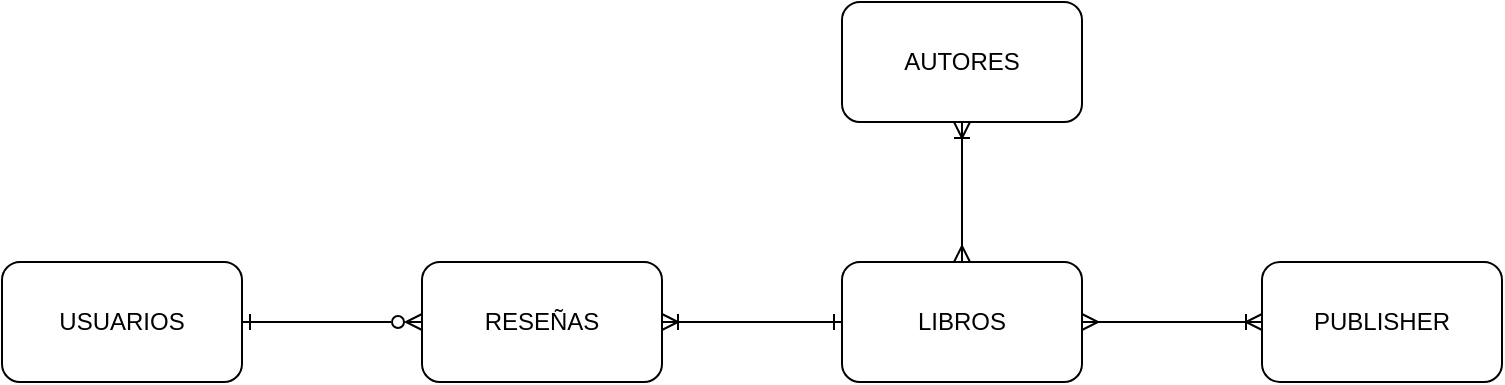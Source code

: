 <mxfile version="24.0.4" type="device" pages="2">
  <diagram name="Boceto" id="QppdpfvTFUP1AmMmFfQ8">
    <mxGraphModel dx="614" dy="723" grid="1" gridSize="10" guides="1" tooltips="1" connect="1" arrows="1" fold="1" page="1" pageScale="1" pageWidth="827" pageHeight="1169" math="0" shadow="0">
      <root>
        <mxCell id="0" />
        <mxCell id="1" parent="0" />
        <mxCell id="_w3z8-oBUG9FUYd5Kd2H-9" style="edgeStyle=orthogonalEdgeStyle;rounded=0;orthogonalLoop=1;jettySize=auto;html=1;entryX=0;entryY=0.5;entryDx=0;entryDy=0;endArrow=ERzeroToMany;endFill=0;startArrow=ERone;startFill=0;" parent="1" source="_w3z8-oBUG9FUYd5Kd2H-1" target="_w3z8-oBUG9FUYd5Kd2H-3" edge="1">
          <mxGeometry relative="1" as="geometry" />
        </mxCell>
        <mxCell id="_w3z8-oBUG9FUYd5Kd2H-1" value="USUARIOS" style="rounded=1;whiteSpace=wrap;html=1;" parent="1" vertex="1">
          <mxGeometry x="60" y="210" width="120" height="60" as="geometry" />
        </mxCell>
        <mxCell id="_w3z8-oBUG9FUYd5Kd2H-5" style="edgeStyle=orthogonalEdgeStyle;rounded=0;orthogonalLoop=1;jettySize=auto;html=1;entryX=0.5;entryY=1;entryDx=0;entryDy=0;endArrow=ERoneToMany;endFill=0;startArrow=ERmany;startFill=0;" parent="1" source="_w3z8-oBUG9FUYd5Kd2H-2" target="_w3z8-oBUG9FUYd5Kd2H-4" edge="1">
          <mxGeometry relative="1" as="geometry" />
        </mxCell>
        <mxCell id="_w3z8-oBUG9FUYd5Kd2H-11" style="edgeStyle=orthogonalEdgeStyle;rounded=0;orthogonalLoop=1;jettySize=auto;html=1;entryX=0;entryY=0.5;entryDx=0;entryDy=0;endArrow=ERoneToMany;endFill=0;startArrow=ERmany;startFill=0;" parent="1" source="_w3z8-oBUG9FUYd5Kd2H-2" target="_w3z8-oBUG9FUYd5Kd2H-10" edge="1">
          <mxGeometry relative="1" as="geometry" />
        </mxCell>
        <mxCell id="_w3z8-oBUG9FUYd5Kd2H-2" value="LIBROS" style="rounded=1;whiteSpace=wrap;html=1;" parent="1" vertex="1">
          <mxGeometry x="480" y="210" width="120" height="60" as="geometry" />
        </mxCell>
        <mxCell id="_w3z8-oBUG9FUYd5Kd2H-8" style="edgeStyle=orthogonalEdgeStyle;rounded=0;orthogonalLoop=1;jettySize=auto;html=1;entryX=0;entryY=0.5;entryDx=0;entryDy=0;endArrow=ERone;endFill=0;startArrow=ERoneToMany;startFill=0;" parent="1" source="_w3z8-oBUG9FUYd5Kd2H-3" target="_w3z8-oBUG9FUYd5Kd2H-2" edge="1">
          <mxGeometry relative="1" as="geometry" />
        </mxCell>
        <mxCell id="_w3z8-oBUG9FUYd5Kd2H-3" value="RESEÑAS" style="rounded=1;whiteSpace=wrap;html=1;" parent="1" vertex="1">
          <mxGeometry x="270" y="210" width="120" height="60" as="geometry" />
        </mxCell>
        <mxCell id="_w3z8-oBUG9FUYd5Kd2H-4" value="AUTORES" style="rounded=1;whiteSpace=wrap;html=1;" parent="1" vertex="1">
          <mxGeometry x="480" y="80" width="120" height="60" as="geometry" />
        </mxCell>
        <mxCell id="_w3z8-oBUG9FUYd5Kd2H-10" value="PUBLISHER" style="rounded=1;whiteSpace=wrap;html=1;" parent="1" vertex="1">
          <mxGeometry x="690" y="210" width="120" height="60" as="geometry" />
        </mxCell>
      </root>
    </mxGraphModel>
  </diagram>
  <diagram id="kpr37bb0LMB9hfcc7oxT" name="Página-2">
    <mxGraphModel dx="1997" dy="1871" grid="1" gridSize="10" guides="1" tooltips="1" connect="1" arrows="1" fold="1" page="1" pageScale="1" pageWidth="827" pageHeight="1169" math="0" shadow="0">
      <root>
        <mxCell id="0" />
        <mxCell id="1" parent="0" />
        <mxCell id="rHLwYjaKIbjgVTv29Qj1-1" value="LIBRO" style="shape=table;startSize=30;container=1;collapsible=1;childLayout=tableLayout;fixedRows=1;rowLines=0;fontStyle=1;align=center;resizeLast=1;html=1;" parent="1" vertex="1">
          <mxGeometry x="414" y="390" width="180" height="270" as="geometry" />
        </mxCell>
        <mxCell id="rHLwYjaKIbjgVTv29Qj1-2" value="" style="shape=tableRow;horizontal=0;startSize=0;swimlaneHead=0;swimlaneBody=0;fillColor=none;collapsible=0;dropTarget=0;points=[[0,0.5],[1,0.5]];portConstraint=eastwest;top=0;left=0;right=0;bottom=1;" parent="rHLwYjaKIbjgVTv29Qj1-1" vertex="1">
          <mxGeometry y="30" width="180" height="30" as="geometry" />
        </mxCell>
        <mxCell id="rHLwYjaKIbjgVTv29Qj1-3" value="PK" style="shape=partialRectangle;connectable=0;fillColor=none;top=0;left=0;bottom=0;right=0;fontStyle=1;overflow=hidden;whiteSpace=wrap;html=1;" parent="rHLwYjaKIbjgVTv29Qj1-2" vertex="1">
          <mxGeometry width="36" height="30" as="geometry">
            <mxRectangle width="36" height="30" as="alternateBounds" />
          </mxGeometry>
        </mxCell>
        <mxCell id="rHLwYjaKIbjgVTv29Qj1-4" value="Id" style="shape=partialRectangle;connectable=0;fillColor=none;top=0;left=0;bottom=0;right=0;align=left;spacingLeft=6;fontStyle=5;overflow=hidden;whiteSpace=wrap;html=1;" parent="rHLwYjaKIbjgVTv29Qj1-2" vertex="1">
          <mxGeometry x="36" width="144" height="30" as="geometry">
            <mxRectangle width="144" height="30" as="alternateBounds" />
          </mxGeometry>
        </mxCell>
        <mxCell id="rHLwYjaKIbjgVTv29Qj1-5" value="" style="shape=tableRow;horizontal=0;startSize=0;swimlaneHead=0;swimlaneBody=0;fillColor=none;collapsible=0;dropTarget=0;points=[[0,0.5],[1,0.5]];portConstraint=eastwest;top=0;left=0;right=0;bottom=0;" parent="rHLwYjaKIbjgVTv29Qj1-1" vertex="1">
          <mxGeometry y="60" width="180" height="30" as="geometry" />
        </mxCell>
        <mxCell id="rHLwYjaKIbjgVTv29Qj1-6" value="" style="shape=partialRectangle;connectable=0;fillColor=none;top=0;left=0;bottom=0;right=0;editable=1;overflow=hidden;whiteSpace=wrap;html=1;" parent="rHLwYjaKIbjgVTv29Qj1-5" vertex="1">
          <mxGeometry width="36" height="30" as="geometry">
            <mxRectangle width="36" height="30" as="alternateBounds" />
          </mxGeometry>
        </mxCell>
        <mxCell id="rHLwYjaKIbjgVTv29Qj1-7" value="Nombre" style="shape=partialRectangle;connectable=0;fillColor=none;top=0;left=0;bottom=0;right=0;align=left;spacingLeft=6;overflow=hidden;whiteSpace=wrap;html=1;" parent="rHLwYjaKIbjgVTv29Qj1-5" vertex="1">
          <mxGeometry x="36" width="144" height="30" as="geometry">
            <mxRectangle width="144" height="30" as="alternateBounds" />
          </mxGeometry>
        </mxCell>
        <mxCell id="rHLwYjaKIbjgVTv29Qj1-8" value="" style="shape=tableRow;horizontal=0;startSize=0;swimlaneHead=0;swimlaneBody=0;fillColor=none;collapsible=0;dropTarget=0;points=[[0,0.5],[1,0.5]];portConstraint=eastwest;top=0;left=0;right=0;bottom=0;" parent="rHLwYjaKIbjgVTv29Qj1-1" vertex="1">
          <mxGeometry y="90" width="180" height="30" as="geometry" />
        </mxCell>
        <mxCell id="rHLwYjaKIbjgVTv29Qj1-9" value="" style="shape=partialRectangle;connectable=0;fillColor=none;top=0;left=0;bottom=0;right=0;editable=1;overflow=hidden;whiteSpace=wrap;html=1;" parent="rHLwYjaKIbjgVTv29Qj1-8" vertex="1">
          <mxGeometry width="36" height="30" as="geometry">
            <mxRectangle width="36" height="30" as="alternateBounds" />
          </mxGeometry>
        </mxCell>
        <mxCell id="rHLwYjaKIbjgVTv29Qj1-10" value="Sinopsis" style="shape=partialRectangle;connectable=0;fillColor=none;top=0;left=0;bottom=0;right=0;align=left;spacingLeft=6;overflow=hidden;whiteSpace=wrap;html=1;" parent="rHLwYjaKIbjgVTv29Qj1-8" vertex="1">
          <mxGeometry x="36" width="144" height="30" as="geometry">
            <mxRectangle width="144" height="30" as="alternateBounds" />
          </mxGeometry>
        </mxCell>
        <mxCell id="8aO5iUXxPu24hAJT3EPt-1" style="shape=tableRow;horizontal=0;startSize=0;swimlaneHead=0;swimlaneBody=0;fillColor=none;collapsible=0;dropTarget=0;points=[[0,0.5],[1,0.5]];portConstraint=eastwest;top=0;left=0;right=0;bottom=0;" parent="rHLwYjaKIbjgVTv29Qj1-1" vertex="1">
          <mxGeometry y="120" width="180" height="30" as="geometry" />
        </mxCell>
        <mxCell id="8aO5iUXxPu24hAJT3EPt-2" style="shape=partialRectangle;connectable=0;fillColor=none;top=0;left=0;bottom=0;right=0;editable=1;overflow=hidden;whiteSpace=wrap;html=1;" parent="8aO5iUXxPu24hAJT3EPt-1" vertex="1">
          <mxGeometry width="36" height="30" as="geometry">
            <mxRectangle width="36" height="30" as="alternateBounds" />
          </mxGeometry>
        </mxCell>
        <mxCell id="8aO5iUXxPu24hAJT3EPt-3" value="Fecha publicacion" style="shape=partialRectangle;connectable=0;fillColor=none;top=0;left=0;bottom=0;right=0;align=left;spacingLeft=6;overflow=hidden;whiteSpace=wrap;html=1;" parent="8aO5iUXxPu24hAJT3EPt-1" vertex="1">
          <mxGeometry x="36" width="144" height="30" as="geometry">
            <mxRectangle width="144" height="30" as="alternateBounds" />
          </mxGeometry>
        </mxCell>
        <mxCell id="8aO5iUXxPu24hAJT3EPt-56" style="shape=tableRow;horizontal=0;startSize=0;swimlaneHead=0;swimlaneBody=0;fillColor=none;collapsible=0;dropTarget=0;points=[[0,0.5],[1,0.5]];portConstraint=eastwest;top=0;left=0;right=0;bottom=0;" parent="rHLwYjaKIbjgVTv29Qj1-1" vertex="1">
          <mxGeometry y="150" width="180" height="30" as="geometry" />
        </mxCell>
        <mxCell id="8aO5iUXxPu24hAJT3EPt-57" style="shape=partialRectangle;connectable=0;fillColor=none;top=0;left=0;bottom=0;right=0;editable=1;overflow=hidden;whiteSpace=wrap;html=1;" parent="8aO5iUXxPu24hAJT3EPt-56" vertex="1">
          <mxGeometry width="36" height="30" as="geometry">
            <mxRectangle width="36" height="30" as="alternateBounds" />
          </mxGeometry>
        </mxCell>
        <mxCell id="8aO5iUXxPu24hAJT3EPt-58" value="Subtitulo" style="shape=partialRectangle;connectable=0;fillColor=none;top=0;left=0;bottom=0;right=0;align=left;spacingLeft=6;overflow=hidden;whiteSpace=wrap;html=1;" parent="8aO5iUXxPu24hAJT3EPt-56" vertex="1">
          <mxGeometry x="36" width="144" height="30" as="geometry">
            <mxRectangle width="144" height="30" as="alternateBounds" />
          </mxGeometry>
        </mxCell>
        <mxCell id="8aO5iUXxPu24hAJT3EPt-59" style="shape=tableRow;horizontal=0;startSize=0;swimlaneHead=0;swimlaneBody=0;fillColor=none;collapsible=0;dropTarget=0;points=[[0,0.5],[1,0.5]];portConstraint=eastwest;top=0;left=0;right=0;bottom=0;" parent="rHLwYjaKIbjgVTv29Qj1-1" vertex="1">
          <mxGeometry y="180" width="180" height="30" as="geometry" />
        </mxCell>
        <mxCell id="8aO5iUXxPu24hAJT3EPt-60" style="shape=partialRectangle;connectable=0;fillColor=none;top=0;left=0;bottom=0;right=0;editable=1;overflow=hidden;whiteSpace=wrap;html=1;" parent="8aO5iUXxPu24hAJT3EPt-59" vertex="1">
          <mxGeometry width="36" height="30" as="geometry">
            <mxRectangle width="36" height="30" as="alternateBounds" />
          </mxGeometry>
        </mxCell>
        <mxCell id="8aO5iUXxPu24hAJT3EPt-61" value="Portada" style="shape=partialRectangle;connectable=0;fillColor=none;top=0;left=0;bottom=0;right=0;align=left;spacingLeft=6;overflow=hidden;whiteSpace=wrap;html=1;" parent="8aO5iUXxPu24hAJT3EPt-59" vertex="1">
          <mxGeometry x="36" width="144" height="30" as="geometry">
            <mxRectangle width="144" height="30" as="alternateBounds" />
          </mxGeometry>
        </mxCell>
        <mxCell id="8aO5iUXxPu24hAJT3EPt-62" style="shape=tableRow;horizontal=0;startSize=0;swimlaneHead=0;swimlaneBody=0;fillColor=none;collapsible=0;dropTarget=0;points=[[0,0.5],[1,0.5]];portConstraint=eastwest;top=0;left=0;right=0;bottom=0;" parent="rHLwYjaKIbjgVTv29Qj1-1" vertex="1">
          <mxGeometry y="210" width="180" height="30" as="geometry" />
        </mxCell>
        <mxCell id="8aO5iUXxPu24hAJT3EPt-63" style="shape=partialRectangle;connectable=0;fillColor=none;top=0;left=0;bottom=0;right=0;editable=1;overflow=hidden;whiteSpace=wrap;html=1;" parent="8aO5iUXxPu24hAJT3EPt-62" vertex="1">
          <mxGeometry width="36" height="30" as="geometry">
            <mxRectangle width="36" height="30" as="alternateBounds" />
          </mxGeometry>
        </mxCell>
        <mxCell id="8aO5iUXxPu24hAJT3EPt-64" value="Num paginas" style="shape=partialRectangle;connectable=0;fillColor=none;top=0;left=0;bottom=0;right=0;align=left;spacingLeft=6;overflow=hidden;whiteSpace=wrap;html=1;" parent="8aO5iUXxPu24hAJT3EPt-62" vertex="1">
          <mxGeometry x="36" width="144" height="30" as="geometry">
            <mxRectangle width="144" height="30" as="alternateBounds" />
          </mxGeometry>
        </mxCell>
        <mxCell id="8aO5iUXxPu24hAJT3EPt-95" style="shape=tableRow;horizontal=0;startSize=0;swimlaneHead=0;swimlaneBody=0;fillColor=none;collapsible=0;dropTarget=0;points=[[0,0.5],[1,0.5]];portConstraint=eastwest;top=0;left=0;right=0;bottom=0;" parent="rHLwYjaKIbjgVTv29Qj1-1" vertex="1">
          <mxGeometry y="240" width="180" height="30" as="geometry" />
        </mxCell>
        <mxCell id="8aO5iUXxPu24hAJT3EPt-96" value="FK" style="shape=partialRectangle;connectable=0;fillColor=none;top=0;left=0;bottom=0;right=0;editable=1;overflow=hidden;whiteSpace=wrap;html=1;" parent="8aO5iUXxPu24hAJT3EPt-95" vertex="1">
          <mxGeometry width="36" height="30" as="geometry">
            <mxRectangle width="36" height="30" as="alternateBounds" />
          </mxGeometry>
        </mxCell>
        <mxCell id="8aO5iUXxPu24hAJT3EPt-97" value="Publisher" style="shape=partialRectangle;connectable=0;fillColor=none;top=0;left=0;bottom=0;right=0;align=left;spacingLeft=6;overflow=hidden;whiteSpace=wrap;html=1;" parent="8aO5iUXxPu24hAJT3EPt-95" vertex="1">
          <mxGeometry x="36" width="144" height="30" as="geometry">
            <mxRectangle width="144" height="30" as="alternateBounds" />
          </mxGeometry>
        </mxCell>
        <mxCell id="rHLwYjaKIbjgVTv29Qj1-14" value="AUTOR" style="shape=table;startSize=30;container=1;collapsible=1;childLayout=tableLayout;fixedRows=1;rowLines=0;fontStyle=1;align=center;resizeLast=1;html=1;" parent="1" vertex="1">
          <mxGeometry x="414" width="180" height="150" as="geometry" />
        </mxCell>
        <mxCell id="rHLwYjaKIbjgVTv29Qj1-15" value="" style="shape=tableRow;horizontal=0;startSize=0;swimlaneHead=0;swimlaneBody=0;fillColor=none;collapsible=0;dropTarget=0;points=[[0,0.5],[1,0.5]];portConstraint=eastwest;top=0;left=0;right=0;bottom=1;" parent="rHLwYjaKIbjgVTv29Qj1-14" vertex="1">
          <mxGeometry y="30" width="180" height="30" as="geometry" />
        </mxCell>
        <mxCell id="rHLwYjaKIbjgVTv29Qj1-16" value="PK" style="shape=partialRectangle;connectable=0;fillColor=none;top=0;left=0;bottom=0;right=0;fontStyle=1;overflow=hidden;whiteSpace=wrap;html=1;" parent="rHLwYjaKIbjgVTv29Qj1-15" vertex="1">
          <mxGeometry width="30" height="30" as="geometry">
            <mxRectangle width="30" height="30" as="alternateBounds" />
          </mxGeometry>
        </mxCell>
        <mxCell id="rHLwYjaKIbjgVTv29Qj1-17" value="Id" style="shape=partialRectangle;connectable=0;fillColor=none;top=0;left=0;bottom=0;right=0;align=left;spacingLeft=6;fontStyle=5;overflow=hidden;whiteSpace=wrap;html=1;" parent="rHLwYjaKIbjgVTv29Qj1-15" vertex="1">
          <mxGeometry x="30" width="150" height="30" as="geometry">
            <mxRectangle width="150" height="30" as="alternateBounds" />
          </mxGeometry>
        </mxCell>
        <mxCell id="rHLwYjaKIbjgVTv29Qj1-18" value="" style="shape=tableRow;horizontal=0;startSize=0;swimlaneHead=0;swimlaneBody=0;fillColor=none;collapsible=0;dropTarget=0;points=[[0,0.5],[1,0.5]];portConstraint=eastwest;top=0;left=0;right=0;bottom=0;" parent="rHLwYjaKIbjgVTv29Qj1-14" vertex="1">
          <mxGeometry y="60" width="180" height="30" as="geometry" />
        </mxCell>
        <mxCell id="rHLwYjaKIbjgVTv29Qj1-19" value="" style="shape=partialRectangle;connectable=0;fillColor=none;top=0;left=0;bottom=0;right=0;editable=1;overflow=hidden;whiteSpace=wrap;html=1;" parent="rHLwYjaKIbjgVTv29Qj1-18" vertex="1">
          <mxGeometry width="30" height="30" as="geometry">
            <mxRectangle width="30" height="30" as="alternateBounds" />
          </mxGeometry>
        </mxCell>
        <mxCell id="rHLwYjaKIbjgVTv29Qj1-20" value="Nombre" style="shape=partialRectangle;connectable=0;fillColor=none;top=0;left=0;bottom=0;right=0;align=left;spacingLeft=6;overflow=hidden;whiteSpace=wrap;html=1;" parent="rHLwYjaKIbjgVTv29Qj1-18" vertex="1">
          <mxGeometry x="30" width="150" height="30" as="geometry">
            <mxRectangle width="150" height="30" as="alternateBounds" />
          </mxGeometry>
        </mxCell>
        <mxCell id="rHLwYjaKIbjgVTv29Qj1-21" value="" style="shape=tableRow;horizontal=0;startSize=0;swimlaneHead=0;swimlaneBody=0;fillColor=none;collapsible=0;dropTarget=0;points=[[0,0.5],[1,0.5]];portConstraint=eastwest;top=0;left=0;right=0;bottom=0;" parent="rHLwYjaKIbjgVTv29Qj1-14" vertex="1">
          <mxGeometry y="90" width="180" height="30" as="geometry" />
        </mxCell>
        <mxCell id="rHLwYjaKIbjgVTv29Qj1-22" value="" style="shape=partialRectangle;connectable=0;fillColor=none;top=0;left=0;bottom=0;right=0;editable=1;overflow=hidden;whiteSpace=wrap;html=1;" parent="rHLwYjaKIbjgVTv29Qj1-21" vertex="1">
          <mxGeometry width="30" height="30" as="geometry">
            <mxRectangle width="30" height="30" as="alternateBounds" />
          </mxGeometry>
        </mxCell>
        <mxCell id="rHLwYjaKIbjgVTv29Qj1-23" value="Apellidos" style="shape=partialRectangle;connectable=0;fillColor=none;top=0;left=0;bottom=0;right=0;align=left;spacingLeft=6;overflow=hidden;whiteSpace=wrap;html=1;" parent="rHLwYjaKIbjgVTv29Qj1-21" vertex="1">
          <mxGeometry x="30" width="150" height="30" as="geometry">
            <mxRectangle width="150" height="30" as="alternateBounds" />
          </mxGeometry>
        </mxCell>
        <mxCell id="rHLwYjaKIbjgVTv29Qj1-24" value="" style="shape=tableRow;horizontal=0;startSize=0;swimlaneHead=0;swimlaneBody=0;fillColor=none;collapsible=0;dropTarget=0;points=[[0,0.5],[1,0.5]];portConstraint=eastwest;top=0;left=0;right=0;bottom=0;" parent="rHLwYjaKIbjgVTv29Qj1-14" vertex="1">
          <mxGeometry y="120" width="180" height="30" as="geometry" />
        </mxCell>
        <mxCell id="rHLwYjaKIbjgVTv29Qj1-25" value="" style="shape=partialRectangle;connectable=0;fillColor=none;top=0;left=0;bottom=0;right=0;editable=1;overflow=hidden;whiteSpace=wrap;html=1;" parent="rHLwYjaKIbjgVTv29Qj1-24" vertex="1">
          <mxGeometry width="30" height="30" as="geometry">
            <mxRectangle width="30" height="30" as="alternateBounds" />
          </mxGeometry>
        </mxCell>
        <mxCell id="rHLwYjaKIbjgVTv29Qj1-26" value="redes_sociales" style="shape=partialRectangle;connectable=0;fillColor=none;top=0;left=0;bottom=0;right=0;align=left;spacingLeft=6;overflow=hidden;whiteSpace=wrap;html=1;" parent="rHLwYjaKIbjgVTv29Qj1-24" vertex="1">
          <mxGeometry x="30" width="150" height="30" as="geometry">
            <mxRectangle width="150" height="30" as="alternateBounds" />
          </mxGeometry>
        </mxCell>
        <mxCell id="rHLwYjaKIbjgVTv29Qj1-27" value="USUARIOS" style="shape=table;startSize=30;container=1;collapsible=1;childLayout=tableLayout;fixedRows=1;rowLines=0;fontStyle=1;align=center;resizeLast=1;html=1;" parent="1" vertex="1">
          <mxGeometry x="60" width="180" height="180" as="geometry" />
        </mxCell>
        <mxCell id="rHLwYjaKIbjgVTv29Qj1-28" value="" style="shape=tableRow;horizontal=0;startSize=0;swimlaneHead=0;swimlaneBody=0;fillColor=none;collapsible=0;dropTarget=0;points=[[0,0.5],[1,0.5]];portConstraint=eastwest;top=0;left=0;right=0;bottom=1;" parent="rHLwYjaKIbjgVTv29Qj1-27" vertex="1">
          <mxGeometry y="30" width="180" height="30" as="geometry" />
        </mxCell>
        <mxCell id="rHLwYjaKIbjgVTv29Qj1-29" value="PK" style="shape=partialRectangle;connectable=0;fillColor=none;top=0;left=0;bottom=0;right=0;fontStyle=1;overflow=hidden;whiteSpace=wrap;html=1;" parent="rHLwYjaKIbjgVTv29Qj1-28" vertex="1">
          <mxGeometry width="30" height="30" as="geometry">
            <mxRectangle width="30" height="30" as="alternateBounds" />
          </mxGeometry>
        </mxCell>
        <mxCell id="rHLwYjaKIbjgVTv29Qj1-30" value="Id" style="shape=partialRectangle;connectable=0;fillColor=none;top=0;left=0;bottom=0;right=0;align=left;spacingLeft=6;fontStyle=5;overflow=hidden;whiteSpace=wrap;html=1;" parent="rHLwYjaKIbjgVTv29Qj1-28" vertex="1">
          <mxGeometry x="30" width="150" height="30" as="geometry">
            <mxRectangle width="150" height="30" as="alternateBounds" />
          </mxGeometry>
        </mxCell>
        <mxCell id="rHLwYjaKIbjgVTv29Qj1-31" value="" style="shape=tableRow;horizontal=0;startSize=0;swimlaneHead=0;swimlaneBody=0;fillColor=none;collapsible=0;dropTarget=0;points=[[0,0.5],[1,0.5]];portConstraint=eastwest;top=0;left=0;right=0;bottom=0;" parent="rHLwYjaKIbjgVTv29Qj1-27" vertex="1">
          <mxGeometry y="60" width="180" height="30" as="geometry" />
        </mxCell>
        <mxCell id="rHLwYjaKIbjgVTv29Qj1-32" value="" style="shape=partialRectangle;connectable=0;fillColor=none;top=0;left=0;bottom=0;right=0;editable=1;overflow=hidden;whiteSpace=wrap;html=1;" parent="rHLwYjaKIbjgVTv29Qj1-31" vertex="1">
          <mxGeometry width="30" height="30" as="geometry">
            <mxRectangle width="30" height="30" as="alternateBounds" />
          </mxGeometry>
        </mxCell>
        <mxCell id="rHLwYjaKIbjgVTv29Qj1-33" value="Nombre" style="shape=partialRectangle;connectable=0;fillColor=none;top=0;left=0;bottom=0;right=0;align=left;spacingLeft=6;overflow=hidden;whiteSpace=wrap;html=1;" parent="rHLwYjaKIbjgVTv29Qj1-31" vertex="1">
          <mxGeometry x="30" width="150" height="30" as="geometry">
            <mxRectangle width="150" height="30" as="alternateBounds" />
          </mxGeometry>
        </mxCell>
        <mxCell id="rHLwYjaKIbjgVTv29Qj1-34" value="" style="shape=tableRow;horizontal=0;startSize=0;swimlaneHead=0;swimlaneBody=0;fillColor=none;collapsible=0;dropTarget=0;points=[[0,0.5],[1,0.5]];portConstraint=eastwest;top=0;left=0;right=0;bottom=0;" parent="rHLwYjaKIbjgVTv29Qj1-27" vertex="1">
          <mxGeometry y="90" width="180" height="30" as="geometry" />
        </mxCell>
        <mxCell id="rHLwYjaKIbjgVTv29Qj1-35" value="" style="shape=partialRectangle;connectable=0;fillColor=none;top=0;left=0;bottom=0;right=0;editable=1;overflow=hidden;whiteSpace=wrap;html=1;" parent="rHLwYjaKIbjgVTv29Qj1-34" vertex="1">
          <mxGeometry width="30" height="30" as="geometry">
            <mxRectangle width="30" height="30" as="alternateBounds" />
          </mxGeometry>
        </mxCell>
        <mxCell id="rHLwYjaKIbjgVTv29Qj1-36" value="UserName" style="shape=partialRectangle;connectable=0;fillColor=none;top=0;left=0;bottom=0;right=0;align=left;spacingLeft=6;overflow=hidden;whiteSpace=wrap;html=1;" parent="rHLwYjaKIbjgVTv29Qj1-34" vertex="1">
          <mxGeometry x="30" width="150" height="30" as="geometry">
            <mxRectangle width="150" height="30" as="alternateBounds" />
          </mxGeometry>
        </mxCell>
        <mxCell id="rHLwYjaKIbjgVTv29Qj1-37" value="" style="shape=tableRow;horizontal=0;startSize=0;swimlaneHead=0;swimlaneBody=0;fillColor=none;collapsible=0;dropTarget=0;points=[[0,0.5],[1,0.5]];portConstraint=eastwest;top=0;left=0;right=0;bottom=0;" parent="rHLwYjaKIbjgVTv29Qj1-27" vertex="1">
          <mxGeometry y="120" width="180" height="30" as="geometry" />
        </mxCell>
        <mxCell id="rHLwYjaKIbjgVTv29Qj1-38" value="" style="shape=partialRectangle;connectable=0;fillColor=none;top=0;left=0;bottom=0;right=0;editable=1;overflow=hidden;whiteSpace=wrap;html=1;" parent="rHLwYjaKIbjgVTv29Qj1-37" vertex="1">
          <mxGeometry width="30" height="30" as="geometry">
            <mxRectangle width="30" height="30" as="alternateBounds" />
          </mxGeometry>
        </mxCell>
        <mxCell id="rHLwYjaKIbjgVTv29Qj1-39" value="Password" style="shape=partialRectangle;connectable=0;fillColor=none;top=0;left=0;bottom=0;right=0;align=left;spacingLeft=6;overflow=hidden;whiteSpace=wrap;html=1;" parent="rHLwYjaKIbjgVTv29Qj1-37" vertex="1">
          <mxGeometry x="30" width="150" height="30" as="geometry">
            <mxRectangle width="150" height="30" as="alternateBounds" />
          </mxGeometry>
        </mxCell>
        <mxCell id="Od5vO6FS2kqgRAI0hr1c-1" style="shape=tableRow;horizontal=0;startSize=0;swimlaneHead=0;swimlaneBody=0;fillColor=none;collapsible=0;dropTarget=0;points=[[0,0.5],[1,0.5]];portConstraint=eastwest;top=0;left=0;right=0;bottom=0;" vertex="1" parent="rHLwYjaKIbjgVTv29Qj1-27">
          <mxGeometry y="150" width="180" height="30" as="geometry" />
        </mxCell>
        <mxCell id="Od5vO6FS2kqgRAI0hr1c-2" style="shape=partialRectangle;connectable=0;fillColor=none;top=0;left=0;bottom=0;right=0;editable=1;overflow=hidden;whiteSpace=wrap;html=1;" vertex="1" parent="Od5vO6FS2kqgRAI0hr1c-1">
          <mxGeometry width="30" height="30" as="geometry">
            <mxRectangle width="30" height="30" as="alternateBounds" />
          </mxGeometry>
        </mxCell>
        <mxCell id="Od5vO6FS2kqgRAI0hr1c-3" value="rol" style="shape=partialRectangle;connectable=0;fillColor=none;top=0;left=0;bottom=0;right=0;align=left;spacingLeft=6;overflow=hidden;whiteSpace=wrap;html=1;" vertex="1" parent="Od5vO6FS2kqgRAI0hr1c-1">
          <mxGeometry x="30" width="150" height="30" as="geometry">
            <mxRectangle width="150" height="30" as="alternateBounds" />
          </mxGeometry>
        </mxCell>
        <mxCell id="rHLwYjaKIbjgVTv29Qj1-40" value="REVIEWS" style="shape=table;startSize=30;container=1;collapsible=1;childLayout=tableLayout;fixedRows=1;rowLines=0;fontStyle=1;align=center;resizeLast=1;html=1;" parent="1" vertex="1">
          <mxGeometry x="60" y="230" width="180" height="210" as="geometry" />
        </mxCell>
        <mxCell id="rHLwYjaKIbjgVTv29Qj1-41" value="" style="shape=tableRow;horizontal=0;startSize=0;swimlaneHead=0;swimlaneBody=0;fillColor=none;collapsible=0;dropTarget=0;points=[[0,0.5],[1,0.5]];portConstraint=eastwest;top=0;left=0;right=0;bottom=1;" parent="rHLwYjaKIbjgVTv29Qj1-40" vertex="1">
          <mxGeometry y="30" width="180" height="30" as="geometry" />
        </mxCell>
        <mxCell id="rHLwYjaKIbjgVTv29Qj1-42" value="PK" style="shape=partialRectangle;connectable=0;fillColor=none;top=0;left=0;bottom=0;right=0;fontStyle=1;overflow=hidden;whiteSpace=wrap;html=1;" parent="rHLwYjaKIbjgVTv29Qj1-41" vertex="1">
          <mxGeometry width="30" height="30" as="geometry">
            <mxRectangle width="30" height="30" as="alternateBounds" />
          </mxGeometry>
        </mxCell>
        <mxCell id="rHLwYjaKIbjgVTv29Qj1-43" value="Id" style="shape=partialRectangle;connectable=0;fillColor=none;top=0;left=0;bottom=0;right=0;align=left;spacingLeft=6;fontStyle=5;overflow=hidden;whiteSpace=wrap;html=1;" parent="rHLwYjaKIbjgVTv29Qj1-41" vertex="1">
          <mxGeometry x="30" width="150" height="30" as="geometry">
            <mxRectangle width="150" height="30" as="alternateBounds" />
          </mxGeometry>
        </mxCell>
        <mxCell id="rHLwYjaKIbjgVTv29Qj1-44" value="" style="shape=tableRow;horizontal=0;startSize=0;swimlaneHead=0;swimlaneBody=0;fillColor=none;collapsible=0;dropTarget=0;points=[[0,0.5],[1,0.5]];portConstraint=eastwest;top=0;left=0;right=0;bottom=0;" parent="rHLwYjaKIbjgVTv29Qj1-40" vertex="1">
          <mxGeometry y="60" width="180" height="30" as="geometry" />
        </mxCell>
        <mxCell id="rHLwYjaKIbjgVTv29Qj1-45" value="" style="shape=partialRectangle;connectable=0;fillColor=none;top=0;left=0;bottom=0;right=0;editable=1;overflow=hidden;whiteSpace=wrap;html=1;" parent="rHLwYjaKIbjgVTv29Qj1-44" vertex="1">
          <mxGeometry width="30" height="30" as="geometry">
            <mxRectangle width="30" height="30" as="alternateBounds" />
          </mxGeometry>
        </mxCell>
        <mxCell id="rHLwYjaKIbjgVTv29Qj1-46" value="Id_usuario" style="shape=partialRectangle;connectable=0;fillColor=none;top=0;left=0;bottom=0;right=0;align=left;spacingLeft=6;overflow=hidden;whiteSpace=wrap;html=1;" parent="rHLwYjaKIbjgVTv29Qj1-44" vertex="1">
          <mxGeometry x="30" width="150" height="30" as="geometry">
            <mxRectangle width="150" height="30" as="alternateBounds" />
          </mxGeometry>
        </mxCell>
        <mxCell id="8aO5iUXxPu24hAJT3EPt-31" style="shape=tableRow;horizontal=0;startSize=0;swimlaneHead=0;swimlaneBody=0;fillColor=none;collapsible=0;dropTarget=0;points=[[0,0.5],[1,0.5]];portConstraint=eastwest;top=0;left=0;right=0;bottom=0;" parent="rHLwYjaKIbjgVTv29Qj1-40" vertex="1">
          <mxGeometry y="90" width="180" height="30" as="geometry" />
        </mxCell>
        <mxCell id="8aO5iUXxPu24hAJT3EPt-32" style="shape=partialRectangle;connectable=0;fillColor=none;top=0;left=0;bottom=0;right=0;editable=1;overflow=hidden;whiteSpace=wrap;html=1;" parent="8aO5iUXxPu24hAJT3EPt-31" vertex="1">
          <mxGeometry width="30" height="30" as="geometry">
            <mxRectangle width="30" height="30" as="alternateBounds" />
          </mxGeometry>
        </mxCell>
        <mxCell id="8aO5iUXxPu24hAJT3EPt-33" value="id_libro" style="shape=partialRectangle;connectable=0;fillColor=none;top=0;left=0;bottom=0;right=0;align=left;spacingLeft=6;overflow=hidden;whiteSpace=wrap;html=1;" parent="8aO5iUXxPu24hAJT3EPt-31" vertex="1">
          <mxGeometry x="30" width="150" height="30" as="geometry">
            <mxRectangle width="150" height="30" as="alternateBounds" />
          </mxGeometry>
        </mxCell>
        <mxCell id="rHLwYjaKIbjgVTv29Qj1-47" value="" style="shape=tableRow;horizontal=0;startSize=0;swimlaneHead=0;swimlaneBody=0;fillColor=none;collapsible=0;dropTarget=0;points=[[0,0.5],[1,0.5]];portConstraint=eastwest;top=0;left=0;right=0;bottom=0;" parent="rHLwYjaKIbjgVTv29Qj1-40" vertex="1">
          <mxGeometry y="120" width="180" height="30" as="geometry" />
        </mxCell>
        <mxCell id="rHLwYjaKIbjgVTv29Qj1-48" value="" style="shape=partialRectangle;connectable=0;fillColor=none;top=0;left=0;bottom=0;right=0;editable=1;overflow=hidden;whiteSpace=wrap;html=1;" parent="rHLwYjaKIbjgVTv29Qj1-47" vertex="1">
          <mxGeometry width="30" height="30" as="geometry">
            <mxRectangle width="30" height="30" as="alternateBounds" />
          </mxGeometry>
        </mxCell>
        <mxCell id="rHLwYjaKIbjgVTv29Qj1-49" value="Valoracion_general" style="shape=partialRectangle;connectable=0;fillColor=none;top=0;left=0;bottom=0;right=0;align=left;spacingLeft=6;overflow=hidden;whiteSpace=wrap;html=1;" parent="rHLwYjaKIbjgVTv29Qj1-47" vertex="1">
          <mxGeometry x="30" width="150" height="30" as="geometry">
            <mxRectangle width="150" height="30" as="alternateBounds" />
          </mxGeometry>
        </mxCell>
        <mxCell id="rHLwYjaKIbjgVTv29Qj1-50" value="" style="shape=tableRow;horizontal=0;startSize=0;swimlaneHead=0;swimlaneBody=0;fillColor=none;collapsible=0;dropTarget=0;points=[[0,0.5],[1,0.5]];portConstraint=eastwest;top=0;left=0;right=0;bottom=0;" parent="rHLwYjaKIbjgVTv29Qj1-40" vertex="1">
          <mxGeometry y="150" width="180" height="30" as="geometry" />
        </mxCell>
        <mxCell id="rHLwYjaKIbjgVTv29Qj1-51" value="" style="shape=partialRectangle;connectable=0;fillColor=none;top=0;left=0;bottom=0;right=0;editable=1;overflow=hidden;whiteSpace=wrap;html=1;" parent="rHLwYjaKIbjgVTv29Qj1-50" vertex="1">
          <mxGeometry width="30" height="30" as="geometry">
            <mxRectangle width="30" height="30" as="alternateBounds" />
          </mxGeometry>
        </mxCell>
        <mxCell id="rHLwYjaKIbjgVTv29Qj1-52" value="Descripcion" style="shape=partialRectangle;connectable=0;fillColor=none;top=0;left=0;bottom=0;right=0;align=left;spacingLeft=6;overflow=hidden;whiteSpace=wrap;html=1;" parent="rHLwYjaKIbjgVTv29Qj1-50" vertex="1">
          <mxGeometry x="30" width="150" height="30" as="geometry">
            <mxRectangle width="150" height="30" as="alternateBounds" />
          </mxGeometry>
        </mxCell>
        <mxCell id="8aO5iUXxPu24hAJT3EPt-26" style="shape=tableRow;horizontal=0;startSize=0;swimlaneHead=0;swimlaneBody=0;fillColor=none;collapsible=0;dropTarget=0;points=[[0,0.5],[1,0.5]];portConstraint=eastwest;top=0;left=0;right=0;bottom=0;" parent="rHLwYjaKIbjgVTv29Qj1-40" vertex="1">
          <mxGeometry y="180" width="180" height="30" as="geometry" />
        </mxCell>
        <mxCell id="8aO5iUXxPu24hAJT3EPt-27" style="shape=partialRectangle;connectable=0;fillColor=none;top=0;left=0;bottom=0;right=0;editable=1;overflow=hidden;whiteSpace=wrap;html=1;" parent="8aO5iUXxPu24hAJT3EPt-26" vertex="1">
          <mxGeometry width="30" height="30" as="geometry">
            <mxRectangle width="30" height="30" as="alternateBounds" />
          </mxGeometry>
        </mxCell>
        <mxCell id="8aO5iUXxPu24hAJT3EPt-28" value="fecha_publicacion" style="shape=partialRectangle;connectable=0;fillColor=none;top=0;left=0;bottom=0;right=0;align=left;spacingLeft=6;overflow=hidden;whiteSpace=wrap;html=1;" parent="8aO5iUXxPu24hAJT3EPt-26" vertex="1">
          <mxGeometry x="30" width="150" height="30" as="geometry">
            <mxRectangle width="150" height="30" as="alternateBounds" />
          </mxGeometry>
        </mxCell>
        <mxCell id="8aO5iUXxPu24hAJT3EPt-10" value="LIBRO_AUTOR" style="shape=table;startSize=30;container=1;collapsible=1;childLayout=tableLayout;fixedRows=1;rowLines=0;fontStyle=1;align=center;resizeLast=1;html=1;" parent="1" vertex="1">
          <mxGeometry x="414" y="230" width="180" height="90" as="geometry" />
        </mxCell>
        <mxCell id="8aO5iUXxPu24hAJT3EPt-11" value="" style="shape=tableRow;horizontal=0;startSize=0;swimlaneHead=0;swimlaneBody=0;fillColor=none;collapsible=0;dropTarget=0;points=[[0,0.5],[1,0.5]];portConstraint=eastwest;top=0;left=0;right=0;bottom=1;" parent="8aO5iUXxPu24hAJT3EPt-10" vertex="1">
          <mxGeometry y="30" width="180" height="30" as="geometry" />
        </mxCell>
        <mxCell id="8aO5iUXxPu24hAJT3EPt-12" value="PK" style="shape=partialRectangle;connectable=0;fillColor=none;top=0;left=0;bottom=0;right=0;fontStyle=1;overflow=hidden;whiteSpace=wrap;html=1;" parent="8aO5iUXxPu24hAJT3EPt-11" vertex="1">
          <mxGeometry width="30" height="30" as="geometry">
            <mxRectangle width="30" height="30" as="alternateBounds" />
          </mxGeometry>
        </mxCell>
        <mxCell id="8aO5iUXxPu24hAJT3EPt-13" value="id_libro" style="shape=partialRectangle;connectable=0;fillColor=none;top=0;left=0;bottom=0;right=0;align=left;spacingLeft=6;fontStyle=5;overflow=hidden;whiteSpace=wrap;html=1;" parent="8aO5iUXxPu24hAJT3EPt-11" vertex="1">
          <mxGeometry x="30" width="150" height="30" as="geometry">
            <mxRectangle width="150" height="30" as="alternateBounds" />
          </mxGeometry>
        </mxCell>
        <mxCell id="8aO5iUXxPu24hAJT3EPt-14" value="" style="shape=tableRow;horizontal=0;startSize=0;swimlaneHead=0;swimlaneBody=0;fillColor=none;collapsible=0;dropTarget=0;points=[[0,0.5],[1,0.5]];portConstraint=eastwest;top=0;left=0;right=0;bottom=0;" parent="8aO5iUXxPu24hAJT3EPt-10" vertex="1">
          <mxGeometry y="60" width="180" height="30" as="geometry" />
        </mxCell>
        <mxCell id="8aO5iUXxPu24hAJT3EPt-15" value="PK" style="shape=partialRectangle;connectable=0;fillColor=none;top=0;left=0;bottom=0;right=0;editable=1;overflow=hidden;whiteSpace=wrap;html=1;" parent="8aO5iUXxPu24hAJT3EPt-14" vertex="1">
          <mxGeometry width="30" height="30" as="geometry">
            <mxRectangle width="30" height="30" as="alternateBounds" />
          </mxGeometry>
        </mxCell>
        <mxCell id="8aO5iUXxPu24hAJT3EPt-16" value="id_autor" style="shape=partialRectangle;connectable=0;fillColor=none;top=0;left=0;bottom=0;right=0;align=left;spacingLeft=6;overflow=hidden;whiteSpace=wrap;html=1;" parent="8aO5iUXxPu24hAJT3EPt-14" vertex="1">
          <mxGeometry x="30" width="150" height="30" as="geometry">
            <mxRectangle width="150" height="30" as="alternateBounds" />
          </mxGeometry>
        </mxCell>
        <mxCell id="8aO5iUXxPu24hAJT3EPt-24" style="edgeStyle=orthogonalEdgeStyle;rounded=0;orthogonalLoop=1;jettySize=auto;html=1;entryX=1;entryY=0.5;entryDx=0;entryDy=0;endArrow=ERoneToMany;endFill=0;startArrow=ERone;startFill=0;" parent="1" source="rHLwYjaKIbjgVTv29Qj1-15" target="8aO5iUXxPu24hAJT3EPt-14" edge="1">
          <mxGeometry relative="1" as="geometry">
            <Array as="points">
              <mxPoint x="614" y="45" />
              <mxPoint x="614" y="305" />
            </Array>
          </mxGeometry>
        </mxCell>
        <mxCell id="8aO5iUXxPu24hAJT3EPt-25" style="edgeStyle=orthogonalEdgeStyle;rounded=0;orthogonalLoop=1;jettySize=auto;html=1;entryX=0;entryY=0.5;entryDx=0;entryDy=0;endArrow=ERoneToMany;endFill=0;startArrow=ERone;startFill=0;" parent="1" source="rHLwYjaKIbjgVTv29Qj1-2" target="8aO5iUXxPu24hAJT3EPt-11" edge="1">
          <mxGeometry relative="1" as="geometry" />
        </mxCell>
        <mxCell id="8aO5iUXxPu24hAJT3EPt-30" style="edgeStyle=orthogonalEdgeStyle;rounded=0;orthogonalLoop=1;jettySize=auto;html=1;entryX=0;entryY=0.5;entryDx=0;entryDy=0;endArrow=ERone;endFill=0;startArrow=ERzeroToMany;startFill=0;" parent="1" source="rHLwYjaKIbjgVTv29Qj1-44" target="rHLwYjaKIbjgVTv29Qj1-28" edge="1">
          <mxGeometry relative="1" as="geometry" />
        </mxCell>
        <mxCell id="8aO5iUXxPu24hAJT3EPt-34" style="edgeStyle=orthogonalEdgeStyle;rounded=0;orthogonalLoop=1;jettySize=auto;html=1;entryX=1;entryY=0.5;entryDx=0;entryDy=0;endArrow=ERone;endFill=0;startArrow=ERzeroToMany;startFill=0;" parent="1" source="8aO5iUXxPu24hAJT3EPt-31" target="rHLwYjaKIbjgVTv29Qj1-2" edge="1">
          <mxGeometry relative="1" as="geometry" />
        </mxCell>
        <mxCell id="8aO5iUXxPu24hAJT3EPt-35" value="&lt;h1 style=&quot;margin-top: 0px;&quot;&gt;Usuarios y reviews&lt;/h1&gt;&lt;p&gt;Un usuario solo puede tener una reseña para el mismo libro.&lt;/p&gt;&lt;p&gt;Puede tener muchas reseñas mientras se traten de diferentes libros o no tiene por que poner ninguna review&lt;/p&gt;" style="text;html=1;whiteSpace=wrap;overflow=hidden;rounded=0;" parent="1" vertex="1">
          <mxGeometry x="-320" y="300" width="320" height="140" as="geometry" />
        </mxCell>
        <mxCell id="8aO5iUXxPu24hAJT3EPt-36" value="&lt;h1 style=&quot;margin-top: 0px;&quot;&gt;Autores y libros&lt;/h1&gt;&lt;p&gt;Varios autores pueden haber escrito varios libros.&lt;br&gt;Ya que un libro puede estar escrito por varios autores y como minimo 1.&lt;/p&gt;" style="text;html=1;whiteSpace=wrap;overflow=hidden;rounded=0;" parent="1" vertex="1">
          <mxGeometry x="630" y="30" width="360" height="100" as="geometry" />
        </mxCell>
        <mxCell id="8aO5iUXxPu24hAJT3EPt-37" value="&lt;h1 style=&quot;margin-top: 0px;&quot;&gt;Reviews y libros&lt;/h1&gt;&lt;p&gt;Un libro puede tener muchas o ninguna review y una review si o si debe pertenecer a 1 solo libro&lt;/p&gt;" style="text;html=1;whiteSpace=wrap;overflow=hidden;rounded=0;" parent="1" vertex="1">
          <mxGeometry x="90" y="480" width="310" height="100" as="geometry" />
        </mxCell>
        <mxCell id="8aO5iUXxPu24hAJT3EPt-42" value="ENLACES DE COMPRA" style="shape=table;startSize=30;container=1;collapsible=1;childLayout=tableLayout;fixedRows=1;rowLines=0;fontStyle=1;align=center;resizeLast=1;html=1;" parent="1" vertex="1">
          <mxGeometry x="700" y="280" width="180" height="150" as="geometry" />
        </mxCell>
        <mxCell id="8aO5iUXxPu24hAJT3EPt-43" value="" style="shape=tableRow;horizontal=0;startSize=0;swimlaneHead=0;swimlaneBody=0;fillColor=none;collapsible=0;dropTarget=0;points=[[0,0.5],[1,0.5]];portConstraint=eastwest;top=0;left=0;right=0;bottom=1;" parent="8aO5iUXxPu24hAJT3EPt-42" vertex="1">
          <mxGeometry y="30" width="180" height="30" as="geometry" />
        </mxCell>
        <mxCell id="8aO5iUXxPu24hAJT3EPt-44" value="PK" style="shape=partialRectangle;connectable=0;fillColor=none;top=0;left=0;bottom=0;right=0;fontStyle=1;overflow=hidden;whiteSpace=wrap;html=1;" parent="8aO5iUXxPu24hAJT3EPt-43" vertex="1">
          <mxGeometry width="30" height="30" as="geometry">
            <mxRectangle width="30" height="30" as="alternateBounds" />
          </mxGeometry>
        </mxCell>
        <mxCell id="8aO5iUXxPu24hAJT3EPt-45" value="id" style="shape=partialRectangle;connectable=0;fillColor=none;top=0;left=0;bottom=0;right=0;align=left;spacingLeft=6;fontStyle=5;overflow=hidden;whiteSpace=wrap;html=1;" parent="8aO5iUXxPu24hAJT3EPt-43" vertex="1">
          <mxGeometry x="30" width="150" height="30" as="geometry">
            <mxRectangle width="150" height="30" as="alternateBounds" />
          </mxGeometry>
        </mxCell>
        <mxCell id="8aO5iUXxPu24hAJT3EPt-49" value="" style="shape=tableRow;horizontal=0;startSize=0;swimlaneHead=0;swimlaneBody=0;fillColor=none;collapsible=0;dropTarget=0;points=[[0,0.5],[1,0.5]];portConstraint=eastwest;top=0;left=0;right=0;bottom=0;" parent="8aO5iUXxPu24hAJT3EPt-42" vertex="1">
          <mxGeometry y="60" width="180" height="30" as="geometry" />
        </mxCell>
        <mxCell id="8aO5iUXxPu24hAJT3EPt-50" value="" style="shape=partialRectangle;connectable=0;fillColor=none;top=0;left=0;bottom=0;right=0;editable=1;overflow=hidden;whiteSpace=wrap;html=1;" parent="8aO5iUXxPu24hAJT3EPt-49" vertex="1">
          <mxGeometry width="30" height="30" as="geometry">
            <mxRectangle width="30" height="30" as="alternateBounds" />
          </mxGeometry>
        </mxCell>
        <mxCell id="8aO5iUXxPu24hAJT3EPt-51" value="id_libro" style="shape=partialRectangle;connectable=0;fillColor=none;top=0;left=0;bottom=0;right=0;align=left;spacingLeft=6;overflow=hidden;whiteSpace=wrap;html=1;" parent="8aO5iUXxPu24hAJT3EPt-49" vertex="1">
          <mxGeometry x="30" width="150" height="30" as="geometry">
            <mxRectangle width="150" height="30" as="alternateBounds" />
          </mxGeometry>
        </mxCell>
        <mxCell id="8aO5iUXxPu24hAJT3EPt-46" value="" style="shape=tableRow;horizontal=0;startSize=0;swimlaneHead=0;swimlaneBody=0;fillColor=none;collapsible=0;dropTarget=0;points=[[0,0.5],[1,0.5]];portConstraint=eastwest;top=0;left=0;right=0;bottom=0;" parent="8aO5iUXxPu24hAJT3EPt-42" vertex="1">
          <mxGeometry y="90" width="180" height="30" as="geometry" />
        </mxCell>
        <mxCell id="8aO5iUXxPu24hAJT3EPt-47" value="" style="shape=partialRectangle;connectable=0;fillColor=none;top=0;left=0;bottom=0;right=0;editable=1;overflow=hidden;whiteSpace=wrap;html=1;" parent="8aO5iUXxPu24hAJT3EPt-46" vertex="1">
          <mxGeometry width="30" height="30" as="geometry">
            <mxRectangle width="30" height="30" as="alternateBounds" />
          </mxGeometry>
        </mxCell>
        <mxCell id="8aO5iUXxPu24hAJT3EPt-48" value="url" style="shape=partialRectangle;connectable=0;fillColor=none;top=0;left=0;bottom=0;right=0;align=left;spacingLeft=6;overflow=hidden;whiteSpace=wrap;html=1;" parent="8aO5iUXxPu24hAJT3EPt-46" vertex="1">
          <mxGeometry x="30" width="150" height="30" as="geometry">
            <mxRectangle width="150" height="30" as="alternateBounds" />
          </mxGeometry>
        </mxCell>
        <mxCell id="8aO5iUXxPu24hAJT3EPt-52" value="" style="shape=tableRow;horizontal=0;startSize=0;swimlaneHead=0;swimlaneBody=0;fillColor=none;collapsible=0;dropTarget=0;points=[[0,0.5],[1,0.5]];portConstraint=eastwest;top=0;left=0;right=0;bottom=0;" parent="8aO5iUXxPu24hAJT3EPt-42" vertex="1">
          <mxGeometry y="120" width="180" height="30" as="geometry" />
        </mxCell>
        <mxCell id="8aO5iUXxPu24hAJT3EPt-53" value="" style="shape=partialRectangle;connectable=0;fillColor=none;top=0;left=0;bottom=0;right=0;editable=1;overflow=hidden;whiteSpace=wrap;html=1;" parent="8aO5iUXxPu24hAJT3EPt-52" vertex="1">
          <mxGeometry width="30" height="30" as="geometry">
            <mxRectangle width="30" height="30" as="alternateBounds" />
          </mxGeometry>
        </mxCell>
        <mxCell id="8aO5iUXxPu24hAJT3EPt-54" value="Row 3" style="shape=partialRectangle;connectable=0;fillColor=none;top=0;left=0;bottom=0;right=0;align=left;spacingLeft=6;overflow=hidden;whiteSpace=wrap;html=1;" parent="8aO5iUXxPu24hAJT3EPt-52" vertex="1">
          <mxGeometry x="30" width="150" height="30" as="geometry">
            <mxRectangle width="150" height="30" as="alternateBounds" />
          </mxGeometry>
        </mxCell>
        <mxCell id="8aO5iUXxPu24hAJT3EPt-55" style="edgeStyle=orthogonalEdgeStyle;rounded=0;orthogonalLoop=1;jettySize=auto;html=1;entryX=0.5;entryY=0;entryDx=0;entryDy=0;endArrow=ERone;endFill=0;startArrow=ERzeroToMany;startFill=0;" parent="1" source="8aO5iUXxPu24hAJT3EPt-49" target="rHLwYjaKIbjgVTv29Qj1-1" edge="1">
          <mxGeometry relative="1" as="geometry" />
        </mxCell>
        <mxCell id="8aO5iUXxPu24hAJT3EPt-68" value="Publisher" style="shape=table;startSize=30;container=1;collapsible=1;childLayout=tableLayout;fixedRows=1;rowLines=0;fontStyle=1;align=center;resizeLast=1;html=1;" parent="1" vertex="1">
          <mxGeometry x="414" y="730" width="180" height="150" as="geometry" />
        </mxCell>
        <mxCell id="8aO5iUXxPu24hAJT3EPt-69" value="" style="shape=tableRow;horizontal=0;startSize=0;swimlaneHead=0;swimlaneBody=0;fillColor=none;collapsible=0;dropTarget=0;points=[[0,0.5],[1,0.5]];portConstraint=eastwest;top=0;left=0;right=0;bottom=1;" parent="8aO5iUXxPu24hAJT3EPt-68" vertex="1">
          <mxGeometry y="30" width="180" height="30" as="geometry" />
        </mxCell>
        <mxCell id="8aO5iUXxPu24hAJT3EPt-70" value="PK" style="shape=partialRectangle;connectable=0;fillColor=none;top=0;left=0;bottom=0;right=0;fontStyle=1;overflow=hidden;whiteSpace=wrap;html=1;" parent="8aO5iUXxPu24hAJT3EPt-69" vertex="1">
          <mxGeometry width="30" height="30" as="geometry">
            <mxRectangle width="30" height="30" as="alternateBounds" />
          </mxGeometry>
        </mxCell>
        <mxCell id="8aO5iUXxPu24hAJT3EPt-71" value="Id" style="shape=partialRectangle;connectable=0;fillColor=none;top=0;left=0;bottom=0;right=0;align=left;spacingLeft=6;fontStyle=5;overflow=hidden;whiteSpace=wrap;html=1;" parent="8aO5iUXxPu24hAJT3EPt-69" vertex="1">
          <mxGeometry x="30" width="150" height="30" as="geometry">
            <mxRectangle width="150" height="30" as="alternateBounds" />
          </mxGeometry>
        </mxCell>
        <mxCell id="8aO5iUXxPu24hAJT3EPt-72" value="" style="shape=tableRow;horizontal=0;startSize=0;swimlaneHead=0;swimlaneBody=0;fillColor=none;collapsible=0;dropTarget=0;points=[[0,0.5],[1,0.5]];portConstraint=eastwest;top=0;left=0;right=0;bottom=0;" parent="8aO5iUXxPu24hAJT3EPt-68" vertex="1">
          <mxGeometry y="60" width="180" height="30" as="geometry" />
        </mxCell>
        <mxCell id="8aO5iUXxPu24hAJT3EPt-73" value="" style="shape=partialRectangle;connectable=0;fillColor=none;top=0;left=0;bottom=0;right=0;editable=1;overflow=hidden;whiteSpace=wrap;html=1;" parent="8aO5iUXxPu24hAJT3EPt-72" vertex="1">
          <mxGeometry width="30" height="30" as="geometry">
            <mxRectangle width="30" height="30" as="alternateBounds" />
          </mxGeometry>
        </mxCell>
        <mxCell id="8aO5iUXxPu24hAJT3EPt-74" value="Descripcion" style="shape=partialRectangle;connectable=0;fillColor=none;top=0;left=0;bottom=0;right=0;align=left;spacingLeft=6;overflow=hidden;whiteSpace=wrap;html=1;" parent="8aO5iUXxPu24hAJT3EPt-72" vertex="1">
          <mxGeometry x="30" width="150" height="30" as="geometry">
            <mxRectangle width="150" height="30" as="alternateBounds" />
          </mxGeometry>
        </mxCell>
        <mxCell id="8aO5iUXxPu24hAJT3EPt-75" value="" style="shape=tableRow;horizontal=0;startSize=0;swimlaneHead=0;swimlaneBody=0;fillColor=none;collapsible=0;dropTarget=0;points=[[0,0.5],[1,0.5]];portConstraint=eastwest;top=0;left=0;right=0;bottom=0;" parent="8aO5iUXxPu24hAJT3EPt-68" vertex="1">
          <mxGeometry y="90" width="180" height="30" as="geometry" />
        </mxCell>
        <mxCell id="8aO5iUXxPu24hAJT3EPt-76" value="" style="shape=partialRectangle;connectable=0;fillColor=none;top=0;left=0;bottom=0;right=0;editable=1;overflow=hidden;whiteSpace=wrap;html=1;" parent="8aO5iUXxPu24hAJT3EPt-75" vertex="1">
          <mxGeometry width="30" height="30" as="geometry">
            <mxRectangle width="30" height="30" as="alternateBounds" />
          </mxGeometry>
        </mxCell>
        <mxCell id="8aO5iUXxPu24hAJT3EPt-77" value="Row 2" style="shape=partialRectangle;connectable=0;fillColor=none;top=0;left=0;bottom=0;right=0;align=left;spacingLeft=6;overflow=hidden;whiteSpace=wrap;html=1;" parent="8aO5iUXxPu24hAJT3EPt-75" vertex="1">
          <mxGeometry x="30" width="150" height="30" as="geometry">
            <mxRectangle width="150" height="30" as="alternateBounds" />
          </mxGeometry>
        </mxCell>
        <mxCell id="8aO5iUXxPu24hAJT3EPt-78" value="" style="shape=tableRow;horizontal=0;startSize=0;swimlaneHead=0;swimlaneBody=0;fillColor=none;collapsible=0;dropTarget=0;points=[[0,0.5],[1,0.5]];portConstraint=eastwest;top=0;left=0;right=0;bottom=0;" parent="8aO5iUXxPu24hAJT3EPt-68" vertex="1">
          <mxGeometry y="120" width="180" height="30" as="geometry" />
        </mxCell>
        <mxCell id="8aO5iUXxPu24hAJT3EPt-79" value="" style="shape=partialRectangle;connectable=0;fillColor=none;top=0;left=0;bottom=0;right=0;editable=1;overflow=hidden;whiteSpace=wrap;html=1;" parent="8aO5iUXxPu24hAJT3EPt-78" vertex="1">
          <mxGeometry width="30" height="30" as="geometry">
            <mxRectangle width="30" height="30" as="alternateBounds" />
          </mxGeometry>
        </mxCell>
        <mxCell id="8aO5iUXxPu24hAJT3EPt-80" value="Row 3" style="shape=partialRectangle;connectable=0;fillColor=none;top=0;left=0;bottom=0;right=0;align=left;spacingLeft=6;overflow=hidden;whiteSpace=wrap;html=1;" parent="8aO5iUXxPu24hAJT3EPt-78" vertex="1">
          <mxGeometry x="30" width="150" height="30" as="geometry">
            <mxRectangle width="150" height="30" as="alternateBounds" />
          </mxGeometry>
        </mxCell>
        <mxCell id="8aO5iUXxPu24hAJT3EPt-98" style="edgeStyle=orthogonalEdgeStyle;rounded=0;orthogonalLoop=1;jettySize=auto;html=1;entryX=1;entryY=0.5;entryDx=0;entryDy=0;endArrow=ERone;endFill=0;startArrow=ERzeroToMany;startFill=0;" parent="1" source="8aO5iUXxPu24hAJT3EPt-95" target="8aO5iUXxPu24hAJT3EPt-69" edge="1">
          <mxGeometry relative="1" as="geometry">
            <Array as="points">
              <mxPoint x="614" y="675" />
              <mxPoint x="614" y="775" />
            </Array>
          </mxGeometry>
        </mxCell>
        <mxCell id="8aO5iUXxPu24hAJT3EPt-99" value="CATEGORIAS" style="shape=table;startSize=30;container=1;collapsible=1;childLayout=tableLayout;fixedRows=1;rowLines=0;fontStyle=1;align=center;resizeLast=1;html=1;" parent="1" vertex="1">
          <mxGeometry x="950" y="485" width="180" height="90" as="geometry" />
        </mxCell>
        <mxCell id="8aO5iUXxPu24hAJT3EPt-100" value="" style="shape=tableRow;horizontal=0;startSize=0;swimlaneHead=0;swimlaneBody=0;fillColor=none;collapsible=0;dropTarget=0;points=[[0,0.5],[1,0.5]];portConstraint=eastwest;top=0;left=0;right=0;bottom=1;" parent="8aO5iUXxPu24hAJT3EPt-99" vertex="1">
          <mxGeometry y="30" width="180" height="30" as="geometry" />
        </mxCell>
        <mxCell id="8aO5iUXxPu24hAJT3EPt-101" value="PK" style="shape=partialRectangle;connectable=0;fillColor=none;top=0;left=0;bottom=0;right=0;fontStyle=1;overflow=hidden;whiteSpace=wrap;html=1;" parent="8aO5iUXxPu24hAJT3EPt-100" vertex="1">
          <mxGeometry width="30" height="30" as="geometry">
            <mxRectangle width="30" height="30" as="alternateBounds" />
          </mxGeometry>
        </mxCell>
        <mxCell id="8aO5iUXxPu24hAJT3EPt-102" value="id" style="shape=partialRectangle;connectable=0;fillColor=none;top=0;left=0;bottom=0;right=0;align=left;spacingLeft=6;fontStyle=5;overflow=hidden;whiteSpace=wrap;html=1;" parent="8aO5iUXxPu24hAJT3EPt-100" vertex="1">
          <mxGeometry x="30" width="150" height="30" as="geometry">
            <mxRectangle width="150" height="30" as="alternateBounds" />
          </mxGeometry>
        </mxCell>
        <mxCell id="8aO5iUXxPu24hAJT3EPt-103" value="" style="shape=tableRow;horizontal=0;startSize=0;swimlaneHead=0;swimlaneBody=0;fillColor=none;collapsible=0;dropTarget=0;points=[[0,0.5],[1,0.5]];portConstraint=eastwest;top=0;left=0;right=0;bottom=0;" parent="8aO5iUXxPu24hAJT3EPt-99" vertex="1">
          <mxGeometry y="60" width="180" height="30" as="geometry" />
        </mxCell>
        <mxCell id="8aO5iUXxPu24hAJT3EPt-104" value="" style="shape=partialRectangle;connectable=0;fillColor=none;top=0;left=0;bottom=0;right=0;editable=1;overflow=hidden;whiteSpace=wrap;html=1;" parent="8aO5iUXxPu24hAJT3EPt-103" vertex="1">
          <mxGeometry width="30" height="30" as="geometry">
            <mxRectangle width="30" height="30" as="alternateBounds" />
          </mxGeometry>
        </mxCell>
        <mxCell id="8aO5iUXxPu24hAJT3EPt-105" value="Descripcion" style="shape=partialRectangle;connectable=0;fillColor=none;top=0;left=0;bottom=0;right=0;align=left;spacingLeft=6;overflow=hidden;whiteSpace=wrap;html=1;" parent="8aO5iUXxPu24hAJT3EPt-103" vertex="1">
          <mxGeometry x="30" width="150" height="30" as="geometry">
            <mxRectangle width="150" height="30" as="alternateBounds" />
          </mxGeometry>
        </mxCell>
        <mxCell id="8aO5iUXxPu24hAJT3EPt-112" value="LIBROS_CATEGORIAS" style="shape=table;startSize=30;container=1;collapsible=1;childLayout=tableLayout;fixedRows=1;rowLines=0;fontStyle=1;align=center;resizeLast=1;html=1;" parent="1" vertex="1">
          <mxGeometry x="660" y="490" width="180" height="90" as="geometry" />
        </mxCell>
        <mxCell id="8aO5iUXxPu24hAJT3EPt-113" value="" style="shape=tableRow;horizontal=0;startSize=0;swimlaneHead=0;swimlaneBody=0;fillColor=none;collapsible=0;dropTarget=0;points=[[0,0.5],[1,0.5]];portConstraint=eastwest;top=0;left=0;right=0;bottom=1;" parent="8aO5iUXxPu24hAJT3EPt-112" vertex="1">
          <mxGeometry y="30" width="180" height="30" as="geometry" />
        </mxCell>
        <mxCell id="8aO5iUXxPu24hAJT3EPt-114" value="PK" style="shape=partialRectangle;connectable=0;fillColor=none;top=0;left=0;bottom=0;right=0;fontStyle=1;overflow=hidden;whiteSpace=wrap;html=1;" parent="8aO5iUXxPu24hAJT3EPt-113" vertex="1">
          <mxGeometry width="30" height="30" as="geometry">
            <mxRectangle width="30" height="30" as="alternateBounds" />
          </mxGeometry>
        </mxCell>
        <mxCell id="8aO5iUXxPu24hAJT3EPt-115" value="id_libro" style="shape=partialRectangle;connectable=0;fillColor=none;top=0;left=0;bottom=0;right=0;align=left;spacingLeft=6;fontStyle=5;overflow=hidden;whiteSpace=wrap;html=1;" parent="8aO5iUXxPu24hAJT3EPt-113" vertex="1">
          <mxGeometry x="30" width="150" height="30" as="geometry">
            <mxRectangle width="150" height="30" as="alternateBounds" />
          </mxGeometry>
        </mxCell>
        <mxCell id="8aO5iUXxPu24hAJT3EPt-116" value="" style="shape=tableRow;horizontal=0;startSize=0;swimlaneHead=0;swimlaneBody=0;fillColor=none;collapsible=0;dropTarget=0;points=[[0,0.5],[1,0.5]];portConstraint=eastwest;top=0;left=0;right=0;bottom=0;" parent="8aO5iUXxPu24hAJT3EPt-112" vertex="1">
          <mxGeometry y="60" width="180" height="30" as="geometry" />
        </mxCell>
        <mxCell id="8aO5iUXxPu24hAJT3EPt-117" value="PK" style="shape=partialRectangle;connectable=0;fillColor=none;top=0;left=0;bottom=0;right=0;editable=1;overflow=hidden;whiteSpace=wrap;html=1;" parent="8aO5iUXxPu24hAJT3EPt-116" vertex="1">
          <mxGeometry width="30" height="30" as="geometry">
            <mxRectangle width="30" height="30" as="alternateBounds" />
          </mxGeometry>
        </mxCell>
        <mxCell id="8aO5iUXxPu24hAJT3EPt-118" value="id_categoria" style="shape=partialRectangle;connectable=0;fillColor=none;top=0;left=0;bottom=0;right=0;align=left;spacingLeft=6;overflow=hidden;whiteSpace=wrap;html=1;" parent="8aO5iUXxPu24hAJT3EPt-116" vertex="1">
          <mxGeometry x="30" width="150" height="30" as="geometry">
            <mxRectangle width="150" height="30" as="alternateBounds" />
          </mxGeometry>
        </mxCell>
        <mxCell id="8aO5iUXxPu24hAJT3EPt-128" style="edgeStyle=orthogonalEdgeStyle;rounded=0;orthogonalLoop=1;jettySize=auto;html=1;endArrow=ERone;endFill=0;startArrow=ERzeroToMany;startFill=0;" parent="1" source="8aO5iUXxPu24hAJT3EPt-116" target="8aO5iUXxPu24hAJT3EPt-100" edge="1">
          <mxGeometry relative="1" as="geometry" />
        </mxCell>
        <mxCell id="8aO5iUXxPu24hAJT3EPt-129" style="edgeStyle=orthogonalEdgeStyle;rounded=0;orthogonalLoop=1;jettySize=auto;html=1;entryX=1.003;entryY=-0.054;entryDx=0;entryDy=0;entryPerimeter=0;startArrow=ERzeroToMany;startFill=0;endArrow=ERone;endFill=0;" parent="1" source="8aO5iUXxPu24hAJT3EPt-113" target="rHLwYjaKIbjgVTv29Qj1-5" edge="1">
          <mxGeometry relative="1" as="geometry" />
        </mxCell>
        <mxCell id="8aO5iUXxPu24hAJT3EPt-130" value="&lt;h1 style=&quot;margin-top: 0px;&quot;&gt;CATEGORIAS&lt;/h1&gt;&lt;p&gt;Las categorias seran siempre las mismas no pueden varias salvo que se añada una mas en codigo.&lt;/p&gt;&lt;p&gt;Un libro puede pertenecer a muchas categorias y una categoria puede tener muchos libros.&lt;br&gt;&lt;br&gt;Esto nos delimita si el libro es de accion, aventura, romantico, etc&lt;/p&gt;" style="text;html=1;whiteSpace=wrap;overflow=hidden;rounded=0;" parent="1" vertex="1">
          <mxGeometry x="650" y="610" width="460" height="160" as="geometry" />
        </mxCell>
        <mxCell id="jCSDU29hxhx51vf5Bcr2-1" value="SOLICITUD_LIBRO" style="shape=table;startSize=30;container=1;collapsible=1;childLayout=tableLayout;fixedRows=1;rowLines=0;fontStyle=1;align=center;resizeLast=1;html=1;" parent="1" vertex="1">
          <mxGeometry x="320" y="-370" width="236" height="90" as="geometry" />
        </mxCell>
        <mxCell id="jCSDU29hxhx51vf5Bcr2-2" value="" style="shape=tableRow;horizontal=0;startSize=0;swimlaneHead=0;swimlaneBody=0;fillColor=none;collapsible=0;dropTarget=0;points=[[0,0.5],[1,0.5]];portConstraint=eastwest;top=0;left=0;right=0;bottom=1;" parent="jCSDU29hxhx51vf5Bcr2-1" vertex="1">
          <mxGeometry y="30" width="236" height="30" as="geometry" />
        </mxCell>
        <mxCell id="jCSDU29hxhx51vf5Bcr2-3" value="PK" style="shape=partialRectangle;connectable=0;fillColor=none;top=0;left=0;bottom=0;right=0;fontStyle=1;overflow=hidden;whiteSpace=wrap;html=1;" parent="jCSDU29hxhx51vf5Bcr2-2" vertex="1">
          <mxGeometry width="30" height="30" as="geometry">
            <mxRectangle width="30" height="30" as="alternateBounds" />
          </mxGeometry>
        </mxCell>
        <mxCell id="jCSDU29hxhx51vf5Bcr2-4" value="ID_SOLICITUD" style="shape=partialRectangle;connectable=0;fillColor=none;top=0;left=0;bottom=0;right=0;align=left;spacingLeft=6;fontStyle=5;overflow=hidden;whiteSpace=wrap;html=1;" parent="jCSDU29hxhx51vf5Bcr2-2" vertex="1">
          <mxGeometry x="30" width="206" height="30" as="geometry">
            <mxRectangle width="206" height="30" as="alternateBounds" />
          </mxGeometry>
        </mxCell>
        <mxCell id="jCSDU29hxhx51vf5Bcr2-11" value="" style="shape=tableRow;horizontal=0;startSize=0;swimlaneHead=0;swimlaneBody=0;fillColor=none;collapsible=0;dropTarget=0;points=[[0,0.5],[1,0.5]];portConstraint=eastwest;top=0;left=0;right=0;bottom=0;" parent="jCSDU29hxhx51vf5Bcr2-1" vertex="1">
          <mxGeometry y="60" width="236" height="30" as="geometry" />
        </mxCell>
        <mxCell id="jCSDU29hxhx51vf5Bcr2-12" value="" style="shape=partialRectangle;connectable=0;fillColor=none;top=0;left=0;bottom=0;right=0;editable=1;overflow=hidden;whiteSpace=wrap;html=1;" parent="jCSDU29hxhx51vf5Bcr2-11" vertex="1">
          <mxGeometry width="30" height="30" as="geometry">
            <mxRectangle width="30" height="30" as="alternateBounds" />
          </mxGeometry>
        </mxCell>
        <mxCell id="jCSDU29hxhx51vf5Bcr2-13" value="DUPLICADO_TABLA_LIBRO" style="shape=partialRectangle;connectable=0;fillColor=none;top=0;left=0;bottom=0;right=0;align=left;spacingLeft=6;overflow=hidden;whiteSpace=wrap;html=1;" parent="jCSDU29hxhx51vf5Bcr2-11" vertex="1">
          <mxGeometry x="30" width="206" height="30" as="geometry">
            <mxRectangle width="206" height="30" as="alternateBounds" />
          </mxGeometry>
        </mxCell>
        <mxCell id="jCSDU29hxhx51vf5Bcr2-28" value="&lt;h1 style=&quot;margin-top: 0px;&quot;&gt;TIPO&lt;/h1&gt;&lt;p&gt;1. CREAR&lt;/p&gt;&lt;p&gt;2. ACTUALIZAR&lt;/p&gt;&lt;p&gt;3. ELIMINAR&lt;/p&gt;" style="text;html=1;whiteSpace=wrap;overflow=hidden;rounded=0;" parent="1" vertex="1">
          <mxGeometry x="-70" y="-160" width="90" height="120" as="geometry" />
        </mxCell>
        <mxCell id="jCSDU29hxhx51vf5Bcr2-29" value="SOLICITUD_AUTOR" style="shape=table;startSize=30;container=1;collapsible=1;childLayout=tableLayout;fixedRows=1;rowLines=0;fontStyle=1;align=center;resizeLast=1;html=1;" parent="1" vertex="1">
          <mxGeometry x="28" y="-400" width="236" height="90" as="geometry" />
        </mxCell>
        <mxCell id="jCSDU29hxhx51vf5Bcr2-30" value="" style="shape=tableRow;horizontal=0;startSize=0;swimlaneHead=0;swimlaneBody=0;fillColor=none;collapsible=0;dropTarget=0;points=[[0,0.5],[1,0.5]];portConstraint=eastwest;top=0;left=0;right=0;bottom=1;" parent="jCSDU29hxhx51vf5Bcr2-29" vertex="1">
          <mxGeometry y="30" width="236" height="30" as="geometry" />
        </mxCell>
        <mxCell id="jCSDU29hxhx51vf5Bcr2-31" value="PK" style="shape=partialRectangle;connectable=0;fillColor=none;top=0;left=0;bottom=0;right=0;fontStyle=1;overflow=hidden;whiteSpace=wrap;html=1;" parent="jCSDU29hxhx51vf5Bcr2-30" vertex="1">
          <mxGeometry width="30" height="30" as="geometry">
            <mxRectangle width="30" height="30" as="alternateBounds" />
          </mxGeometry>
        </mxCell>
        <mxCell id="jCSDU29hxhx51vf5Bcr2-32" value="ID_SOLICITUD" style="shape=partialRectangle;connectable=0;fillColor=none;top=0;left=0;bottom=0;right=0;align=left;spacingLeft=6;fontStyle=5;overflow=hidden;whiteSpace=wrap;html=1;" parent="jCSDU29hxhx51vf5Bcr2-30" vertex="1">
          <mxGeometry x="30" width="206" height="30" as="geometry">
            <mxRectangle width="206" height="30" as="alternateBounds" />
          </mxGeometry>
        </mxCell>
        <mxCell id="jCSDU29hxhx51vf5Bcr2-39" value="" style="shape=tableRow;horizontal=0;startSize=0;swimlaneHead=0;swimlaneBody=0;fillColor=none;collapsible=0;dropTarget=0;points=[[0,0.5],[1,0.5]];portConstraint=eastwest;top=0;left=0;right=0;bottom=0;" parent="jCSDU29hxhx51vf5Bcr2-29" vertex="1">
          <mxGeometry y="60" width="236" height="30" as="geometry" />
        </mxCell>
        <mxCell id="jCSDU29hxhx51vf5Bcr2-40" value="" style="shape=partialRectangle;connectable=0;fillColor=none;top=0;left=0;bottom=0;right=0;editable=1;overflow=hidden;whiteSpace=wrap;html=1;" parent="jCSDU29hxhx51vf5Bcr2-39" vertex="1">
          <mxGeometry width="30" height="30" as="geometry">
            <mxRectangle width="30" height="30" as="alternateBounds" />
          </mxGeometry>
        </mxCell>
        <mxCell id="jCSDU29hxhx51vf5Bcr2-41" value="DUPLICADO_TABLA_AUTOR" style="shape=partialRectangle;connectable=0;fillColor=none;top=0;left=0;bottom=0;right=0;align=left;spacingLeft=6;overflow=hidden;whiteSpace=wrap;html=1;" parent="jCSDU29hxhx51vf5Bcr2-39" vertex="1">
          <mxGeometry x="30" width="206" height="30" as="geometry">
            <mxRectangle width="206" height="30" as="alternateBounds" />
          </mxGeometry>
        </mxCell>
        <mxCell id="jCSDU29hxhx51vf5Bcr2-42" value="SOLICITUD_PUBLISHER" style="shape=table;startSize=30;container=1;collapsible=1;childLayout=tableLayout;fixedRows=1;rowLines=0;fontStyle=1;align=center;resizeLast=1;html=1;" parent="1" vertex="1">
          <mxGeometry x="-258" y="-370" width="236" height="90" as="geometry" />
        </mxCell>
        <mxCell id="jCSDU29hxhx51vf5Bcr2-43" value="" style="shape=tableRow;horizontal=0;startSize=0;swimlaneHead=0;swimlaneBody=0;fillColor=none;collapsible=0;dropTarget=0;points=[[0,0.5],[1,0.5]];portConstraint=eastwest;top=0;left=0;right=0;bottom=1;" parent="jCSDU29hxhx51vf5Bcr2-42" vertex="1">
          <mxGeometry y="30" width="236" height="30" as="geometry" />
        </mxCell>
        <mxCell id="jCSDU29hxhx51vf5Bcr2-44" value="PK" style="shape=partialRectangle;connectable=0;fillColor=none;top=0;left=0;bottom=0;right=0;fontStyle=1;overflow=hidden;whiteSpace=wrap;html=1;" parent="jCSDU29hxhx51vf5Bcr2-43" vertex="1">
          <mxGeometry width="30" height="30" as="geometry">
            <mxRectangle width="30" height="30" as="alternateBounds" />
          </mxGeometry>
        </mxCell>
        <mxCell id="jCSDU29hxhx51vf5Bcr2-45" value="ID_SOLICITUD" style="shape=partialRectangle;connectable=0;fillColor=none;top=0;left=0;bottom=0;right=0;align=left;spacingLeft=6;fontStyle=5;overflow=hidden;whiteSpace=wrap;html=1;" parent="jCSDU29hxhx51vf5Bcr2-43" vertex="1">
          <mxGeometry x="30" width="206" height="30" as="geometry">
            <mxRectangle width="206" height="30" as="alternateBounds" />
          </mxGeometry>
        </mxCell>
        <mxCell id="jCSDU29hxhx51vf5Bcr2-52" value="" style="shape=tableRow;horizontal=0;startSize=0;swimlaneHead=0;swimlaneBody=0;fillColor=none;collapsible=0;dropTarget=0;points=[[0,0.5],[1,0.5]];portConstraint=eastwest;top=0;left=0;right=0;bottom=0;" parent="jCSDU29hxhx51vf5Bcr2-42" vertex="1">
          <mxGeometry y="60" width="236" height="30" as="geometry" />
        </mxCell>
        <mxCell id="jCSDU29hxhx51vf5Bcr2-53" value="" style="shape=partialRectangle;connectable=0;fillColor=none;top=0;left=0;bottom=0;right=0;editable=1;overflow=hidden;whiteSpace=wrap;html=1;" parent="jCSDU29hxhx51vf5Bcr2-52" vertex="1">
          <mxGeometry width="30" height="30" as="geometry">
            <mxRectangle width="30" height="30" as="alternateBounds" />
          </mxGeometry>
        </mxCell>
        <mxCell id="jCSDU29hxhx51vf5Bcr2-54" value="DUPLICADO_TABLA_PUBLISHER" style="shape=partialRectangle;connectable=0;fillColor=none;top=0;left=0;bottom=0;right=0;align=left;spacingLeft=6;overflow=hidden;whiteSpace=wrap;html=1;" parent="jCSDU29hxhx51vf5Bcr2-52" vertex="1">
          <mxGeometry x="30" width="206" height="30" as="geometry">
            <mxRectangle width="206" height="30" as="alternateBounds" />
          </mxGeometry>
        </mxCell>
        <mxCell id="t0m3wdwAv6kcEBajKusq-1" value="SOLICITUD" style="shape=table;startSize=30;container=1;collapsible=1;childLayout=tableLayout;fixedRows=1;rowLines=0;fontStyle=1;align=center;resizeLast=1;html=1;" parent="1" vertex="1">
          <mxGeometry x="56" y="-220" width="180" height="150" as="geometry" />
        </mxCell>
        <mxCell id="t0m3wdwAv6kcEBajKusq-2" value="" style="shape=tableRow;horizontal=0;startSize=0;swimlaneHead=0;swimlaneBody=0;fillColor=none;collapsible=0;dropTarget=0;points=[[0,0.5],[1,0.5]];portConstraint=eastwest;top=0;left=0;right=0;bottom=1;" parent="t0m3wdwAv6kcEBajKusq-1" vertex="1">
          <mxGeometry y="30" width="180" height="30" as="geometry" />
        </mxCell>
        <mxCell id="t0m3wdwAv6kcEBajKusq-3" value="PK" style="shape=partialRectangle;connectable=0;fillColor=none;top=0;left=0;bottom=0;right=0;fontStyle=1;overflow=hidden;whiteSpace=wrap;html=1;" parent="t0m3wdwAv6kcEBajKusq-2" vertex="1">
          <mxGeometry width="30" height="30" as="geometry">
            <mxRectangle width="30" height="30" as="alternateBounds" />
          </mxGeometry>
        </mxCell>
        <mxCell id="t0m3wdwAv6kcEBajKusq-4" value="ID" style="shape=partialRectangle;connectable=0;fillColor=none;top=0;left=0;bottom=0;right=0;align=left;spacingLeft=6;fontStyle=5;overflow=hidden;whiteSpace=wrap;html=1;" parent="t0m3wdwAv6kcEBajKusq-2" vertex="1">
          <mxGeometry x="30" width="150" height="30" as="geometry">
            <mxRectangle width="150" height="30" as="alternateBounds" />
          </mxGeometry>
        </mxCell>
        <mxCell id="t0m3wdwAv6kcEBajKusq-5" value="" style="shape=tableRow;horizontal=0;startSize=0;swimlaneHead=0;swimlaneBody=0;fillColor=none;collapsible=0;dropTarget=0;points=[[0,0.5],[1,0.5]];portConstraint=eastwest;top=0;left=0;right=0;bottom=0;" parent="t0m3wdwAv6kcEBajKusq-1" vertex="1">
          <mxGeometry y="60" width="180" height="30" as="geometry" />
        </mxCell>
        <mxCell id="t0m3wdwAv6kcEBajKusq-6" value="FK" style="shape=partialRectangle;connectable=0;fillColor=none;top=0;left=0;bottom=0;right=0;editable=1;overflow=hidden;whiteSpace=wrap;html=1;" parent="t0m3wdwAv6kcEBajKusq-5" vertex="1">
          <mxGeometry width="30" height="30" as="geometry">
            <mxRectangle width="30" height="30" as="alternateBounds" />
          </mxGeometry>
        </mxCell>
        <mxCell id="t0m3wdwAv6kcEBajKusq-7" value="ID_USUARIO" style="shape=partialRectangle;connectable=0;fillColor=none;top=0;left=0;bottom=0;right=0;align=left;spacingLeft=6;overflow=hidden;whiteSpace=wrap;html=1;" parent="t0m3wdwAv6kcEBajKusq-5" vertex="1">
          <mxGeometry x="30" width="150" height="30" as="geometry">
            <mxRectangle width="150" height="30" as="alternateBounds" />
          </mxGeometry>
        </mxCell>
        <mxCell id="t0m3wdwAv6kcEBajKusq-8" value="" style="shape=tableRow;horizontal=0;startSize=0;swimlaneHead=0;swimlaneBody=0;fillColor=none;collapsible=0;dropTarget=0;points=[[0,0.5],[1,0.5]];portConstraint=eastwest;top=0;left=0;right=0;bottom=0;" parent="t0m3wdwAv6kcEBajKusq-1" vertex="1">
          <mxGeometry y="90" width="180" height="30" as="geometry" />
        </mxCell>
        <mxCell id="t0m3wdwAv6kcEBajKusq-9" value="" style="shape=partialRectangle;connectable=0;fillColor=none;top=0;left=0;bottom=0;right=0;editable=1;overflow=hidden;whiteSpace=wrap;html=1;" parent="t0m3wdwAv6kcEBajKusq-8" vertex="1">
          <mxGeometry width="30" height="30" as="geometry">
            <mxRectangle width="30" height="30" as="alternateBounds" />
          </mxGeometry>
        </mxCell>
        <mxCell id="t0m3wdwAv6kcEBajKusq-10" value="TIPO" style="shape=partialRectangle;connectable=0;fillColor=none;top=0;left=0;bottom=0;right=0;align=left;spacingLeft=6;overflow=hidden;whiteSpace=wrap;html=1;" parent="t0m3wdwAv6kcEBajKusq-8" vertex="1">
          <mxGeometry x="30" width="150" height="30" as="geometry">
            <mxRectangle width="150" height="30" as="alternateBounds" />
          </mxGeometry>
        </mxCell>
        <mxCell id="t0m3wdwAv6kcEBajKusq-11" value="" style="shape=tableRow;horizontal=0;startSize=0;swimlaneHead=0;swimlaneBody=0;fillColor=none;collapsible=0;dropTarget=0;points=[[0,0.5],[1,0.5]];portConstraint=eastwest;top=0;left=0;right=0;bottom=0;" parent="t0m3wdwAv6kcEBajKusq-1" vertex="1">
          <mxGeometry y="120" width="180" height="30" as="geometry" />
        </mxCell>
        <mxCell id="t0m3wdwAv6kcEBajKusq-12" value="" style="shape=partialRectangle;connectable=0;fillColor=none;top=0;left=0;bottom=0;right=0;editable=1;overflow=hidden;whiteSpace=wrap;html=1;" parent="t0m3wdwAv6kcEBajKusq-11" vertex="1">
          <mxGeometry width="30" height="30" as="geometry">
            <mxRectangle width="30" height="30" as="alternateBounds" />
          </mxGeometry>
        </mxCell>
        <mxCell id="t0m3wdwAv6kcEBajKusq-13" value="Row 3" style="shape=partialRectangle;connectable=0;fillColor=none;top=0;left=0;bottom=0;right=0;align=left;spacingLeft=6;overflow=hidden;whiteSpace=wrap;html=1;" parent="t0m3wdwAv6kcEBajKusq-11" vertex="1">
          <mxGeometry x="30" width="150" height="30" as="geometry">
            <mxRectangle width="150" height="30" as="alternateBounds" />
          </mxGeometry>
        </mxCell>
        <mxCell id="t0m3wdwAv6kcEBajKusq-14" style="edgeStyle=orthogonalEdgeStyle;rounded=0;orthogonalLoop=1;jettySize=auto;html=1;entryX=1;entryY=0.5;entryDx=0;entryDy=0;startArrow=ERone;startFill=0;endArrow=ERoneToMany;endFill=0;" parent="1" source="rHLwYjaKIbjgVTv29Qj1-28" target="t0m3wdwAv6kcEBajKusq-5" edge="1">
          <mxGeometry relative="1" as="geometry">
            <Array as="points">
              <mxPoint x="256" y="55" />
              <mxPoint x="256" y="-145" />
            </Array>
          </mxGeometry>
        </mxCell>
        <mxCell id="t0m3wdwAv6kcEBajKusq-16" style="edgeStyle=orthogonalEdgeStyle;rounded=0;orthogonalLoop=1;jettySize=auto;html=1;entryX=-0.024;entryY=0.289;entryDx=0;entryDy=0;entryPerimeter=0;startArrow=ERoneToMany;startFill=0;endArrow=ERone;endFill=0;" parent="1" source="jCSDU29hxhx51vf5Bcr2-30" target="t0m3wdwAv6kcEBajKusq-2" edge="1">
          <mxGeometry relative="1" as="geometry">
            <mxPoint x="40" y="-190" as="targetPoint" />
            <Array as="points">
              <mxPoint x="8" y="-355" />
              <mxPoint x="8" y="-181" />
            </Array>
          </mxGeometry>
        </mxCell>
        <mxCell id="t0m3wdwAv6kcEBajKusq-17" style="edgeStyle=orthogonalEdgeStyle;rounded=0;orthogonalLoop=1;jettySize=auto;html=1;entryX=1.013;entryY=0.736;entryDx=0;entryDy=0;entryPerimeter=0;endArrow=ERone;endFill=0;startArrow=ERoneToMany;startFill=0;" parent="1" source="jCSDU29hxhx51vf5Bcr2-2" target="t0m3wdwAv6kcEBajKusq-2" edge="1">
          <mxGeometry relative="1" as="geometry" />
        </mxCell>
        <mxCell id="t0m3wdwAv6kcEBajKusq-18" style="edgeStyle=orthogonalEdgeStyle;rounded=0;orthogonalLoop=1;jettySize=auto;html=1;entryX=-0.009;entryY=0.765;entryDx=0;entryDy=0;entryPerimeter=0;startArrow=ERoneToMany;startFill=0;endArrow=ERone;endFill=0;" parent="1" source="jCSDU29hxhx51vf5Bcr2-43" target="t0m3wdwAv6kcEBajKusq-2" edge="1">
          <mxGeometry relative="1" as="geometry">
            <Array as="points">
              <mxPoint x="-280" y="-325" />
              <mxPoint x="-280" y="-167" />
            </Array>
          </mxGeometry>
        </mxCell>
        <mxCell id="Od5vO6FS2kqgRAI0hr1c-82" value="&lt;h1 style=&quot;margin-top: 0px;&quot;&gt;Rol&lt;/h1&gt;&lt;div&gt;Un usuario puede tener diferentes permisos en funcion de su rol:&lt;/div&gt;&lt;p&gt;0 -&amp;gt; Usuario normal&lt;/p&gt;&lt;p&gt;1&amp;nbsp; -&amp;gt; Moderador: Permite aceptar solicitudes de creacion de libros, o eliminar comentarios (minimo se necesitan 2 moderadores que acepten la cualquier solicitud)&lt;/p&gt;&lt;p&gt;2 -&amp;gt;Admin: Permite eliminar usuarios, aceptar o rechazar cualquier solicitud sin necesitar mas aprovacion&lt;/p&gt;" style="text;html=1;whiteSpace=wrap;overflow=hidden;rounded=0;" vertex="1" parent="1">
          <mxGeometry x="-390" y="30" width="430" height="200" as="geometry" />
        </mxCell>
      </root>
    </mxGraphModel>
  </diagram>
</mxfile>
